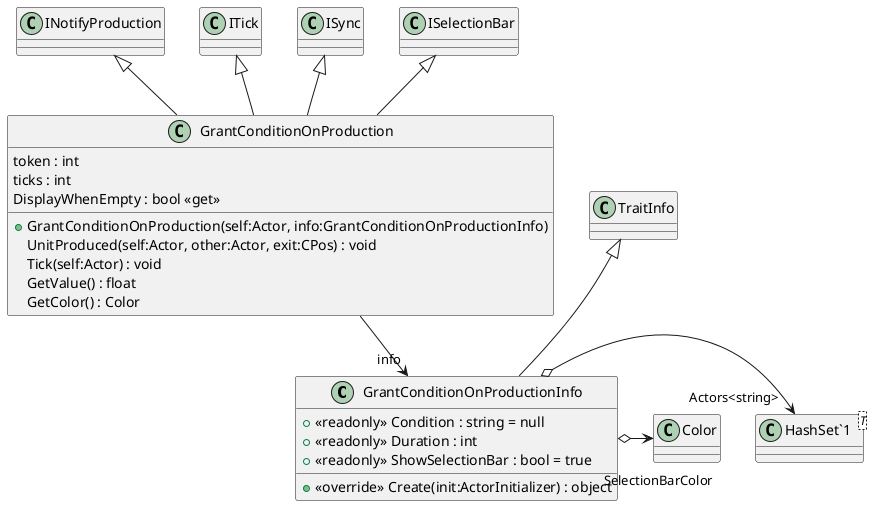 @startuml
class GrantConditionOnProductionInfo {
    + <<readonly>> Condition : string = null
    + <<readonly>> Duration : int
    + <<readonly>> ShowSelectionBar : bool = true
    + <<override>> Create(init:ActorInitializer) : object
}
class GrantConditionOnProduction {
    token : int
    ticks : int
    + GrantConditionOnProduction(self:Actor, info:GrantConditionOnProductionInfo)
    UnitProduced(self:Actor, other:Actor, exit:CPos) : void
    Tick(self:Actor) : void
    GetValue() : float
    GetColor() : Color
    DisplayWhenEmpty : bool <<get>>
}
class "HashSet`1"<T> {
}
TraitInfo <|-- GrantConditionOnProductionInfo
GrantConditionOnProductionInfo o-> "Actors<string>" "HashSet`1"
GrantConditionOnProductionInfo o-> "SelectionBarColor" Color
INotifyProduction <|-- GrantConditionOnProduction
ITick <|-- GrantConditionOnProduction
ISync <|-- GrantConditionOnProduction
ISelectionBar <|-- GrantConditionOnProduction
GrantConditionOnProduction --> "info" GrantConditionOnProductionInfo
@enduml
